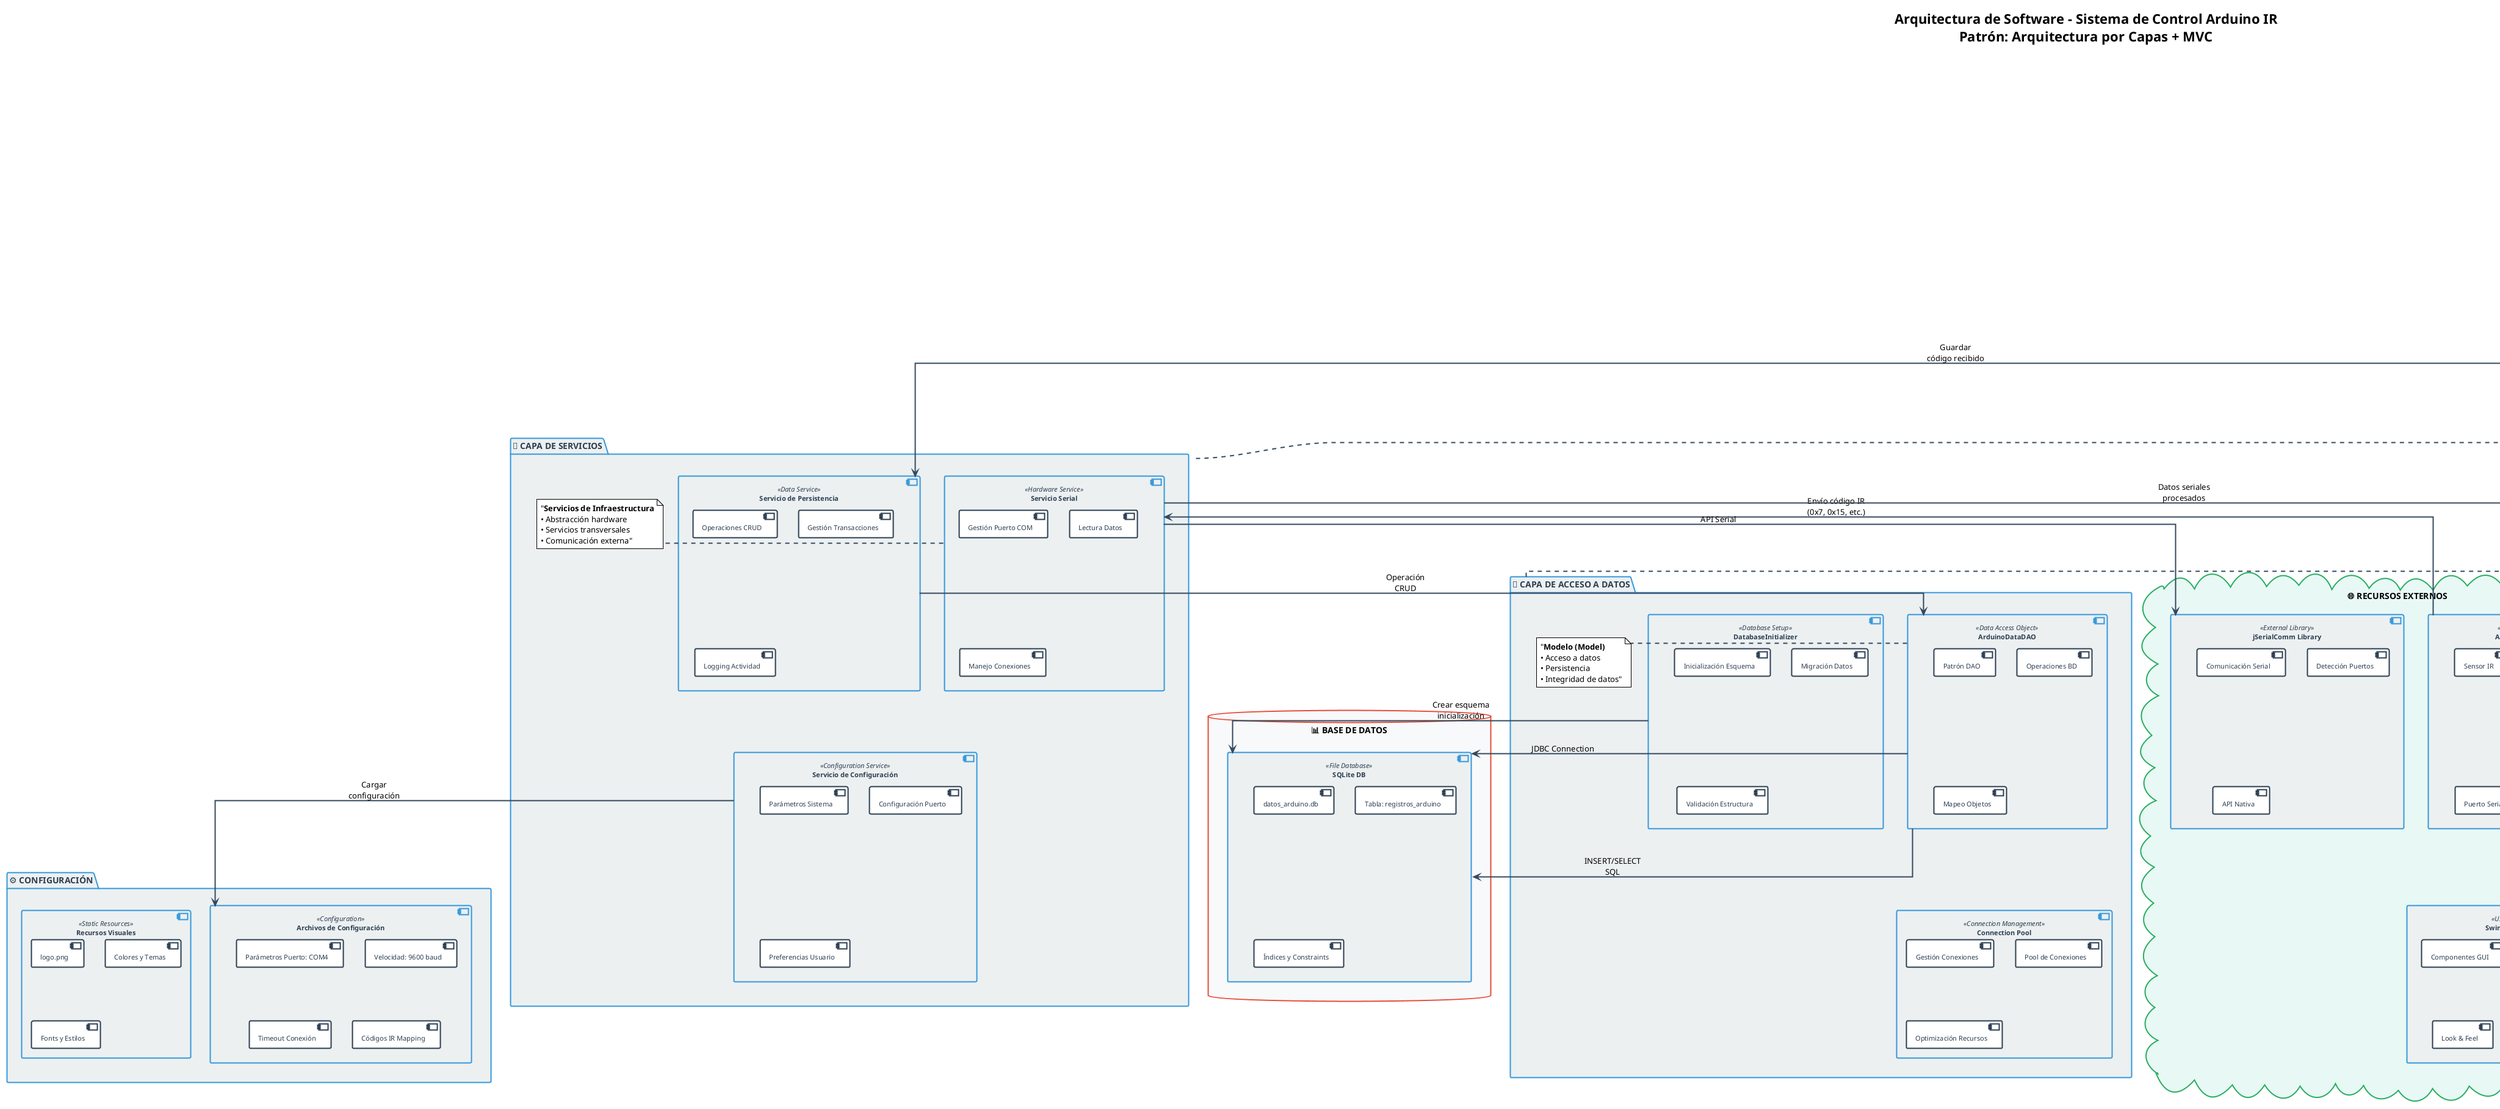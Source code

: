 @startuml Diagrama_Arquitectura_Software

!theme plain
skinparam linetype ortho
skinparam component {
    BackgroundColor #FFFFFF
    BorderColor #2C3E50
    BorderThickness 2
    ArrowColor #34495E
    ArrowThickness 2
    FontColor #2C3E50
    FontSize 11
}
skinparam package {
    BackgroundColor #ECF0F1
    BorderColor #3498DB
    BorderThickness 2
    FontColor #2C3E50
    FontSize 14
    FontStyle bold
}
skinparam database {
    BackgroundColor #F8F9FA
    BorderColor #E74C3C
    BorderThickness 2
}
skinparam cloud {
    BackgroundColor #E8F8F5
    BorderColor #27AE60
    BorderThickness 2
}

title **Arquitectura de Software - Sistema de Control Arduino IR**\n**Patrón: Arquitectura por Capas + MVC**

' ===== CAPA DE PRESENTACIÓN =====
package "🎨 **CAPA DE PRESENTACIÓN**" as PresentationLayer {
    component "pantallainicial1" as GUI1 <<Swing Panel>> {
        [Interfaz Principal]
        [Navegación]
        [Temas Visuales]
    }
    
    component "Pantalla2" as GUI2 <<Display Panel>> {
        [Visualización IR]
        [Feedback Visual]
        [Animaciones]
    }
    
    component "MenuComando" as GUI3 <<Modal Dialog>> {
        [Menú Opciones]
        [Historial]
        [Configuración]
    }
    
    note right of GUI1 : "**Vista (View)**\n• Manejo de eventos UI\n• Renderizado de componentes\n• Estilos y temas"
}

' ===== CAPA DE LÓGICA DE NEGOCIO =====
package "⚙️ **CAPA DE LÓGICA DE NEGOCIO**" as BusinessLayer {
    component "Controlador Principal" as Controller <<Main Controller>> {
        [Procesamiento IR]
        [Validación Códigos]
        [Orquestación Sistema]
    }
    
    component "Gestor de Códigos IR" as CodeManager <<Business Logic>> {
        [Interpretación Códigos]
        [Mapeo de Acciones]
        [Validación Entrada]
    }
    
    component "Coordinador GUI" as GUICoordinator <<Presenter>> {
        [Actualización Vistas]
        [Manejo Estados]
        [Comunicación Componentes]
    }
    
    note right of Controller : "**Controlador (Controller)**\n• Lógica de negocio central\n• Coordinación entre capas\n• Procesamiento de comandos"
}

' ===== CAPA DE SERVICIOS =====
package "🔧 **CAPA DE SERVICIOS**" as ServiceLayer {
    component "Servicio Serial" as SerialService <<Hardware Service>> {
        [Gestión Puerto COM]
        [Lectura Datos]
        [Manejo Conexiones]
    }
    
    component "Servicio de Persistencia" as PersistenceService <<Data Service>> {
        [Operaciones CRUD]
        [Gestión Transacciones]
        [Logging Actividad]
    }
    
    component "Servicio de Configuración" as ConfigService <<Configuration Service>> {
        [Parámetros Sistema]
        [Configuración Puerto]
        [Preferencias Usuario]
    }
    
    note right of SerialService : "**Servicios de Infraestructura**\n• Abstracción hardware\n• Servicios transversales\n• Comunicación externa"
}

' ===== CAPA DE ACCESO A DATOS =====
package "💾 **CAPA DE ACCESO A DATOS**" as DataLayer {
    component "ArduinoDataDAO" as DAO <<Data Access Object>> {
        [Patrón DAO]
        [Operaciones BD]
        [Mapeo Objetos]
    }
    
    component "DatabaseInitializer" as DBInit <<Database Setup>> {
        [Inicialización Esquema]
        [Migración Datos]
        [Validación Estructura]
    }
    
    component "Connection Pool" as ConnPool <<Connection Management>> {
        [Gestión Conexiones]
        [Pool de Conexiones]
        [Optimización Recursos]
    }
    
    note right of DAO : "**Modelo (Model)**\n• Acceso a datos\n• Persistencia\n• Integridad de datos"
}

' ===== RECURSOS EXTERNOS =====
cloud "🌐 **RECURSOS EXTERNOS**" as ExternalResources {
    component "Arduino Hardware" as Arduino <<Hardware Device>> {
        [Sensor IR]
        [Microcontrolador]
        [Puerto Serial]
    }
    
    component "jSerialComm Library" as SerialLib <<External Library>> {
        [Comunicación Serial]
        [Detección Puertos]
        [API Nativa]
    }
    
    component "Swing Framework" as SwingFW <<UI Framework>> {
        [Componentes GUI]
        [Event Handling]
        [Look & Feel]
    }
}

' ===== BASE DE DATOS =====
database "📊 **BASE DE DATOS**" as Database {
    component "SQLite DB" as SQLiteDB <<File Database>> {
        [datos_arduino.db]
        [Tabla: registros_arduino]
        [Índices y Constraints]
    }
}

' ===== CONFIGURACIÓN DEL SISTEMA =====
package "⚙️ **CONFIGURACIÓN**" as Configuration {
    component "Archivos de Configuración" as ConfigFiles <<Configuration>> {
        [Parámetros Puerto: COM4]
        [Velocidad: 9600 baud]
        [Timeout Conexión]
        [Códigos IR Mapping]
    }
    
    component "Recursos Visuales" as Resources <<Static Resources>> {
        [logo.png]
        [Colores y Temas]
        [Fonts y Estilos]
    }
}

' ===== FLUJO DE DATOS PRINCIPALES =====

' Flujo de entrada de datos IR
Arduino --> SerialService : "Envío código IR\n(0x7, 0x15, etc.)"
SerialService --> Controller : "Datos seriales\nprocesados"
Controller --> CodeManager : "Código IR\npara interpretación"
CodeManager --> GUICoordinator : "Acción\nmapeada"
GUICoordinator --> GUI2 : "Actualización\ndisplay"

' Flujo de persistencia
Controller --> PersistenceService : "Guardar\ncódigo recibido"
PersistenceService --> DAO : "Operación\nCRUD"
DAO --> SQLiteDB : "INSERT/SELECT\nSQL"

' Flujo de interfaz de usuario
GUI1 --> GUICoordinator : "Eventos UI\n(clicks, acciones)"
GUICoordinator --> Controller : "Comandos\nsistema"
Controller --> GUI1 : "Actualización\nestado"

' Inicialización del sistema
DBInit --> SQLiteDB : "Crear esquema\ninicialización"
ConfigService --> ConfigFiles : "Cargar\nconfiguración"

' Dependencias de librerías externas
SerialService --> SerialLib : "API Serial"
GUI1 --> SwingFW : "Componentes UI"
GUI2 --> SwingFW : "Renderizado"
GUI3 --> SwingFW : "Diálogos"
DAO --> SQLiteDB : "JDBC Connection"

' ===== PATRONES ARQUITECTÓNICOS =====
note top of PresentationLayer : "**PATRÓN MVC**\n• Vista: Componentes Swing\n• Controlador: arduinoc\n• Modelo: ArduinoDataDAO"

note bottom of BusinessLayer : "**PATRÓN FACADE**\n• Controller actúa como fachada\n• Simplifica acceso a servicios\n• Coordina operaciones complejas"

note left of ServiceLayer : "**PATRÓN SERVICE LAYER**\n• Abstrae lógica de negocio\n• Servicios reutilizables\n• Separación de responsabilidades"

note right of DataLayer : "**PATRÓN DAO**\n• Abstrae acceso a datos\n• Independencia de BD\n• Operaciones CRUD centralizadas"

' ===== CARACTERÍSTICAS ARQUITECTÓNICAS =====
legend top right
  **Características de la Arquitectura:**
  
  **🔄 Separación de Responsabilidades**
  • Cada capa tiene responsabilidad específica
  • Bajo acoplamiento entre componentes
  
  **📈 Escalabilidad**
  • Arquitectura por capas facilita extensión
  • Servicios independientes y reutilizables
  
  **🔧 Mantenibilidad**
  • Código organizado por funcionalidad
  • Patrones de diseño bien definidos
  
  **🛡️ Robustez**
  • Manejo de errores por capa
  • Validación en múltiples niveles
  
  **⚡ Performance**
  • Pool de conexiones para BD
  • Procesamiento asíncrono de datos seriales
end legend

@enduml
